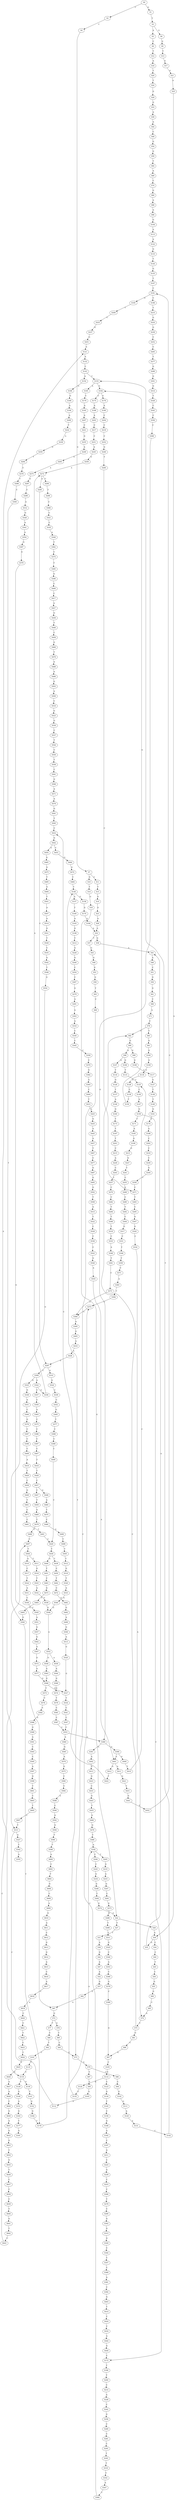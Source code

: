 strict digraph  {
	S0 -> S1 [ label = G ];
	S0 -> S2 [ label = C ];
	S1 -> S3 [ label = T ];
	S2 -> S4 [ label = C ];
	S3 -> S5 [ label = A ];
	S3 -> S6 [ label = G ];
	S4 -> S7 [ label = G ];
	S5 -> S8 [ label = C ];
	S6 -> S9 [ label = G ];
	S7 -> S10 [ label = G ];
	S7 -> S11 [ label = C ];
	S8 -> S12 [ label = T ];
	S9 -> S13 [ label = T ];
	S10 -> S14 [ label = T ];
	S11 -> S15 [ label = T ];
	S12 -> S16 [ label = A ];
	S13 -> S17 [ label = G ];
	S14 -> S18 [ label = G ];
	S15 -> S19 [ label = G ];
	S16 -> S20 [ label = T ];
	S17 -> S21 [ label = G ];
	S18 -> S22 [ label = G ];
	S19 -> S23 [ label = G ];
	S20 -> S24 [ label = T ];
	S21 -> S25 [ label = A ];
	S22 -> S26 [ label = A ];
	S22 -> S27 [ label = T ];
	S23 -> S28 [ label = A ];
	S24 -> S29 [ label = G ];
	S25 -> S30 [ label = A ];
	S26 -> S30 [ label = A ];
	S27 -> S31 [ label = T ];
	S28 -> S32 [ label = A ];
	S29 -> S33 [ label = G ];
	S30 -> S34 [ label = C ];
	S30 -> S35 [ label = G ];
	S31 -> S36 [ label = A ];
	S32 -> S37 [ label = T ];
	S32 -> S38 [ label = G ];
	S33 -> S39 [ label = A ];
	S34 -> S40 [ label = C ];
	S35 -> S41 [ label = A ];
	S36 -> S42 [ label = G ];
	S37 -> S43 [ label = G ];
	S38 -> S41 [ label = A ];
	S39 -> S44 [ label = A ];
	S40 -> S45 [ label = T ];
	S41 -> S46 [ label = A ];
	S42 -> S47 [ label = A ];
	S43 -> S48 [ label = G ];
	S44 -> S49 [ label = C ];
	S45 -> S50 [ label = C ];
	S46 -> S51 [ label = C ];
	S47 -> S52 [ label = A ];
	S48 -> S53 [ label = G ];
	S49 -> S54 [ label = G ];
	S50 -> S55 [ label = G ];
	S51 -> S56 [ label = G ];
	S52 -> S57 [ label = G ];
	S53 -> S58 [ label = G ];
	S54 -> S59 [ label = G ];
	S55 -> S60 [ label = G ];
	S56 -> S61 [ label = G ];
	S57 -> S62 [ label = G ];
	S58 -> S63 [ label = T ];
	S59 -> S64 [ label = T ];
	S60 -> S65 [ label = C ];
	S61 -> S66 [ label = C ];
	S62 -> S67 [ label = G ];
	S63 -> S68 [ label = C ];
	S64 -> S69 [ label = A ];
	S65 -> S70 [ label = A ];
	S66 -> S71 [ label = A ];
	S67 -> S72 [ label = G ];
	S68 -> S73 [ label = C ];
	S69 -> S74 [ label = C ];
	S70 -> S75 [ label = C ];
	S71 -> S76 [ label = C ];
	S72 -> S77 [ label = T ];
	S72 -> S78 [ label = G ];
	S73 -> S79 [ label = G ];
	S74 -> S80 [ label = G ];
	S75 -> S81 [ label = G ];
	S75 -> S82 [ label = C ];
	S76 -> S82 [ label = C ];
	S76 -> S83 [ label = T ];
	S77 -> S84 [ label = C ];
	S78 -> S85 [ label = T ];
	S79 -> S86 [ label = C ];
	S79 -> S87 [ label = T ];
	S80 -> S88 [ label = A ];
	S81 -> S89 [ label = C ];
	S82 -> S90 [ label = G ];
	S83 -> S91 [ label = G ];
	S84 -> S92 [ label = T ];
	S85 -> S93 [ label = C ];
	S86 -> S94 [ label = C ];
	S87 -> S95 [ label = C ];
	S88 -> S96 [ label = A ];
	S89 -> S97 [ label = G ];
	S90 -> S98 [ label = A ];
	S90 -> S99 [ label = G ];
	S91 -> S100 [ label = G ];
	S92 -> S101 [ label = C ];
	S93 -> S73 [ label = C ];
	S94 -> S102 [ label = G ];
	S95 -> S103 [ label = G ];
	S96 -> S104 [ label = G ];
	S97 -> S105 [ label = C ];
	S98 -> S106 [ label = G ];
	S98 -> S107 [ label = A ];
	S99 -> S108 [ label = G ];
	S100 -> S109 [ label = G ];
	S101 -> S110 [ label = T ];
	S102 -> S111 [ label = G ];
	S103 -> S112 [ label = G ];
	S104 -> S113 [ label = A ];
	S105 -> S114 [ label = G ];
	S106 -> S115 [ label = T ];
	S107 -> S116 [ label = T ];
	S108 -> S117 [ label = A ];
	S109 -> S118 [ label = A ];
	S110 -> S119 [ label = C ];
	S111 -> S120 [ label = A ];
	S112 -> S121 [ label = A ];
	S113 -> S122 [ label = A ];
	S114 -> S123 [ label = C ];
	S114 -> S124 [ label = G ];
	S115 -> S125 [ label = C ];
	S116 -> S126 [ label = G ];
	S117 -> S127 [ label = A ];
	S118 -> S128 [ label = A ];
	S119 -> S129 [ label = T ];
	S119 -> S130 [ label = G ];
	S120 -> S131 [ label = A ];
	S121 -> S132 [ label = A ];
	S122 -> S133 [ label = G ];
	S123 -> S134 [ label = G ];
	S124 -> S135 [ label = C ];
	S125 -> S136 [ label = C ];
	S126 -> S137 [ label = T ];
	S127 -> S138 [ label = T ];
	S128 -> S139 [ label = C ];
	S129 -> S140 [ label = G ];
	S130 -> S141 [ label = T ];
	S131 -> S142 [ label = C ];
	S132 -> S143 [ label = C ];
	S133 -> S144 [ label = T ];
	S134 -> S145 [ label = T ];
	S135 -> S146 [ label = T ];
	S136 -> S147 [ label = A ];
	S137 -> S148 [ label = A ];
	S138 -> S149 [ label = T ];
	S139 -> S150 [ label = T ];
	S140 -> S151 [ label = A ];
	S141 -> S152 [ label = G ];
	S142 -> S153 [ label = T ];
	S143 -> S154 [ label = A ];
	S143 -> S153 [ label = T ];
	S144 -> S155 [ label = G ];
	S145 -> S156 [ label = C ];
	S146 -> S157 [ label = A ];
	S146 -> S158 [ label = G ];
	S147 -> S159 [ label = G ];
	S148 -> S160 [ label = G ];
	S149 -> S161 [ label = G ];
	S150 -> S162 [ label = G ];
	S151 -> S163 [ label = G ];
	S152 -> S164 [ label = G ];
	S153 -> S162 [ label = G ];
	S153 -> S165 [ label = A ];
	S154 -> S166 [ label = G ];
	S155 -> S167 [ label = T ];
	S156 -> S168 [ label = G ];
	S157 -> S169 [ label = T ];
	S158 -> S170 [ label = G ];
	S159 -> S171 [ label = T ];
	S159 -> S172 [ label = C ];
	S160 -> S173 [ label = T ];
	S161 -> S174 [ label = A ];
	S162 -> S175 [ label = C ];
	S162 -> S176 [ label = G ];
	S163 -> S177 [ label = T ];
	S164 -> S178 [ label = T ];
	S165 -> S179 [ label = C ];
	S166 -> S180 [ label = G ];
	S167 -> S181 [ label = C ];
	S168 -> S182 [ label = A ];
	S169 -> S183 [ label = A ];
	S170 -> S184 [ label = A ];
	S171 -> S185 [ label = A ];
	S172 -> S186 [ label = T ];
	S173 -> S187 [ label = T ];
	S174 -> S188 [ label = A ];
	S175 -> S189 [ label = A ];
	S176 -> S190 [ label = A ];
	S177 -> S191 [ label = A ];
	S178 -> S192 [ label = A ];
	S179 -> S193 [ label = A ];
	S180 -> S194 [ label = A ];
	S181 -> S195 [ label = G ];
	S181 -> S196 [ label = C ];
	S182 -> S197 [ label = C ];
	S183 -> S198 [ label = G ];
	S184 -> S32 [ label = A ];
	S185 -> S199 [ label = G ];
	S186 -> S200 [ label = T ];
	S187 -> S201 [ label = T ];
	S188 -> S202 [ label = C ];
	S189 -> S203 [ label = A ];
	S190 -> S204 [ label = C ];
	S192 -> S205 [ label = T ];
	S192 -> S206 [ label = C ];
	S193 -> S207 [ label = A ];
	S194 -> S208 [ label = A ];
	S195 -> S209 [ label = T ];
	S196 -> S210 [ label = T ];
	S197 -> S211 [ label = G ];
	S198 -> S212 [ label = T ];
	S199 -> S213 [ label = G ];
	S200 -> S214 [ label = C ];
	S201 -> S215 [ label = C ];
	S202 -> S216 [ label = C ];
	S203 -> S217 [ label = C ];
	S204 -> S218 [ label = C ];
	S205 -> S219 [ label = G ];
	S206 -> S220 [ label = C ];
	S207 -> S221 [ label = C ];
	S208 -> S222 [ label = T ];
	S209 -> S223 [ label = C ];
	S210 -> S224 [ label = G ];
	S211 -> S225 [ label = C ];
	S212 -> S226 [ label = A ];
	S213 -> S227 [ label = G ];
	S214 -> S228 [ label = A ];
	S215 -> S229 [ label = A ];
	S216 -> S230 [ label = C ];
	S217 -> S231 [ label = C ];
	S218 -> S232 [ label = C ];
	S219 -> S233 [ label = A ];
	S220 -> S234 [ label = G ];
	S221 -> S235 [ label = G ];
	S222 -> S236 [ label = A ];
	S223 -> S237 [ label = G ];
	S224 -> S238 [ label = G ];
	S225 -> S239 [ label = G ];
	S226 -> S240 [ label = G ];
	S227 -> S241 [ label = T ];
	S228 -> S242 [ label = C ];
	S229 -> S243 [ label = C ];
	S230 -> S244 [ label = G ];
	S231 -> S245 [ label = A ];
	S232 -> S246 [ label = G ];
	S233 -> S247 [ label = G ];
	S234 -> S248 [ label = G ];
	S235 -> S249 [ label = A ];
	S236 -> S250 [ label = G ];
	S237 -> S251 [ label = G ];
	S238 -> S252 [ label = C ];
	S239 -> S253 [ label = C ];
	S240 -> S254 [ label = C ];
	S241 -> S255 [ label = C ];
	S242 -> S256 [ label = G ];
	S243 -> S257 [ label = T ];
	S244 -> S258 [ label = T ];
	S245 -> S259 [ label = G ];
	S246 -> S260 [ label = T ];
	S247 -> S261 [ label = C ];
	S248 -> S262 [ label = T ];
	S249 -> S263 [ label = A ];
	S250 -> S264 [ label = T ];
	S251 -> S121 [ label = A ];
	S252 -> S265 [ label = C ];
	S253 -> S266 [ label = C ];
	S254 -> S267 [ label = C ];
	S255 -> S268 [ label = A ];
	S256 -> S269 [ label = C ];
	S257 -> S270 [ label = C ];
	S258 -> S271 [ label = C ];
	S259 -> S272 [ label = A ];
	S260 -> S271 [ label = C ];
	S261 -> S273 [ label = G ];
	S262 -> S274 [ label = G ];
	S263 -> S275 [ label = A ];
	S264 -> S276 [ label = C ];
	S265 -> S277 [ label = T ];
	S266 -> S278 [ label = T ];
	S267 -> S279 [ label = G ];
	S268 -> S280 [ label = C ];
	S269 -> S281 [ label = C ];
	S270 -> S282 [ label = C ];
	S271 -> S283 [ label = T ];
	S272 -> S284 [ label = C ];
	S272 -> S285 [ label = A ];
	S273 -> S286 [ label = G ];
	S274 -> S22 [ label = G ];
	S275 -> S287 [ label = A ];
	S276 -> S288 [ label = T ];
	S277 -> S289 [ label = G ];
	S278 -> S290 [ label = C ];
	S279 -> S291 [ label = A ];
	S280 -> S292 [ label = T ];
	S281 -> S293 [ label = C ];
	S282 -> S294 [ label = T ];
	S283 -> S295 [ label = C ];
	S284 -> S296 [ label = T ];
	S285 -> S297 [ label = C ];
	S286 -> S298 [ label = T ];
	S287 -> S299 [ label = C ];
	S288 -> S300 [ label = C ];
	S289 -> S301 [ label = G ];
	S290 -> S302 [ label = G ];
	S291 -> S303 [ label = A ];
	S292 -> S304 [ label = C ];
	S293 -> S305 [ label = T ];
	S294 -> S306 [ label = T ];
	S295 -> S307 [ label = G ];
	S296 -> S308 [ label = C ];
	S297 -> S309 [ label = C ];
	S297 -> S310 [ label = A ];
	S298 -> S311 [ label = C ];
	S299 -> S312 [ label = A ];
	S300 -> S313 [ label = T ];
	S301 -> S314 [ label = G ];
	S302 -> S315 [ label = G ];
	S303 -> S316 [ label = A ];
	S304 -> S317 [ label = G ];
	S305 -> S318 [ label = T ];
	S306 -> S319 [ label = T ];
	S307 -> S320 [ label = G ];
	S308 -> S321 [ label = C ];
	S309 -> S322 [ label = A ];
	S309 -> S323 [ label = G ];
	S310 -> S324 [ label = G ];
	S311 -> S325 [ label = G ];
	S312 -> S326 [ label = G ];
	S313 -> S119 [ label = C ];
	S313 -> S327 [ label = G ];
	S314 -> S328 [ label = T ];
	S315 -> S329 [ label = G ];
	S316 -> S330 [ label = C ];
	S317 -> S331 [ label = C ];
	S318 -> S332 [ label = C ];
	S319 -> S333 [ label = C ];
	S320 -> S334 [ label = C ];
	S321 -> S335 [ label = C ];
	S322 -> S336 [ label = G ];
	S322 -> S337 [ label = C ];
	S323 -> S338 [ label = G ];
	S324 -> S339 [ label = C ];
	S325 -> S340 [ label = C ];
	S326 -> S341 [ label = A ];
	S327 -> S342 [ label = T ];
	S328 -> S343 [ label = C ];
	S329 -> S344 [ label = C ];
	S330 -> S345 [ label = C ];
	S331 -> S346 [ label = T ];
	S332 -> S347 [ label = A ];
	S333 -> S348 [ label = A ];
	S334 -> S70 [ label = A ];
	S335 -> S349 [ label = A ];
	S336 -> S272 [ label = A ];
	S337 -> S350 [ label = C ];
	S338 -> S351 [ label = A ];
	S339 -> S352 [ label = C ];
	S340 -> S353 [ label = A ];
	S341 -> S354 [ label = A ];
	S342 -> S355 [ label = A ];
	S343 -> S356 [ label = C ];
	S344 -> S357 [ label = T ];
	S345 -> S358 [ label = C ];
	S346 -> S359 [ label = T ];
	S347 -> S360 [ label = T ];
	S348 -> S361 [ label = T ];
	S349 -> S362 [ label = T ];
	S350 -> S363 [ label = A ];
	S351 -> S364 [ label = C ];
	S352 -> S365 [ label = G ];
	S353 -> S366 [ label = C ];
	S354 -> S367 [ label = G ];
	S356 -> S368 [ label = C ];
	S357 -> S369 [ label = C ];
	S358 -> S370 [ label = C ];
	S359 -> S371 [ label = C ];
	S360 -> S372 [ label = C ];
	S361 -> S373 [ label = C ];
	S362 -> S374 [ label = C ];
	S363 -> S375 [ label = C ];
	S364 -> S376 [ label = G ];
	S365 -> S377 [ label = T ];
	S366 -> S378 [ label = G ];
	S367 -> S379 [ label = G ];
	S368 -> S380 [ label = G ];
	S369 -> S381 [ label = A ];
	S370 -> S382 [ label = G ];
	S371 -> S383 [ label = A ];
	S372 -> S384 [ label = C ];
	S373 -> S384 [ label = C ];
	S374 -> S385 [ label = T ];
	S375 -> S386 [ label = C ];
	S376 -> S387 [ label = C ];
	S377 -> S388 [ label = C ];
	S378 -> S389 [ label = C ];
	S379 -> S67 [ label = G ];
	S380 -> S390 [ label = A ];
	S380 -> S391 [ label = G ];
	S381 -> S392 [ label = C ];
	S382 -> S393 [ label = A ];
	S383 -> S394 [ label = T ];
	S384 -> S395 [ label = A ];
	S385 -> S396 [ label = G ];
	S386 -> S397 [ label = C ];
	S387 -> S398 [ label = C ];
	S388 -> S399 [ label = C ];
	S389 -> S97 [ label = G ];
	S390 -> S400 [ label = G ];
	S390 -> S401 [ label = A ];
	S391 -> S402 [ label = A ];
	S392 -> S403 [ label = G ];
	S393 -> S404 [ label = C ];
	S394 -> S372 [ label = C ];
	S395 -> S405 [ label = G ];
	S396 -> S406 [ label = C ];
	S397 -> S407 [ label = C ];
	S398 -> S408 [ label = C ];
	S399 -> S409 [ label = T ];
	S400 -> S410 [ label = T ];
	S401 -> S411 [ label = A ];
	S401 -> S412 [ label = G ];
	S402 -> S413 [ label = G ];
	S403 -> S414 [ label = T ];
	S404 -> S415 [ label = T ];
	S405 -> S416 [ label = A ];
	S406 -> S417 [ label = C ];
	S407 -> S418 [ label = T ];
	S408 -> S419 [ label = A ];
	S409 -> S420 [ label = C ];
	S410 -> S125 [ label = C ];
	S411 -> S421 [ label = G ];
	S412 -> S422 [ label = T ];
	S413 -> S423 [ label = G ];
	S414 -> S424 [ label = C ];
	S415 -> S425 [ label = A ];
	S416 -> S426 [ label = A ];
	S417 -> S427 [ label = A ];
	S418 -> S428 [ label = T ];
	S419 -> S429 [ label = T ];
	S420 -> S430 [ label = T ];
	S421 -> S431 [ label = T ];
	S422 -> S432 [ label = C ];
	S423 -> S433 [ label = C ];
	S424 -> S434 [ label = C ];
	S425 -> S435 [ label = G ];
	S426 -> S297 [ label = C ];
	S427 -> S436 [ label = G ];
	S428 -> S437 [ label = C ];
	S429 -> S438 [ label = C ];
	S430 -> S439 [ label = T ];
	S430 -> S440 [ label = G ];
	S431 -> S441 [ label = G ];
	S432 -> S442 [ label = G ];
	S433 -> S443 [ label = G ];
	S434 -> S444 [ label = A ];
	S435 -> S445 [ label = A ];
	S436 -> S446 [ label = T ];
	S437 -> S447 [ label = C ];
	S437 -> S448 [ label = G ];
	S438 -> S449 [ label = G ];
	S439 -> S450 [ label = C ];
	S440 -> S451 [ label = T ];
	S441 -> S452 [ label = T ];
	S442 -> S453 [ label = C ];
	S442 -> S454 [ label = A ];
	S443 -> S455 [ label = T ];
	S444 -> S456 [ label = G ];
	S445 -> S457 [ label = A ];
	S446 -> S458 [ label = C ];
	S447 -> S459 [ label = T ];
	S448 -> S460 [ label = A ];
	S449 -> S461 [ label = T ];
	S450 -> S462 [ label = T ];
	S451 -> S463 [ label = C ];
	S452 -> S181 [ label = C ];
	S453 -> S464 [ label = G ];
	S454 -> S465 [ label = G ];
	S455 -> S466 [ label = G ];
	S456 -> S172 [ label = C ];
	S457 -> S467 [ label = T ];
	S458 -> S468 [ label = G ];
	S459 -> S469 [ label = G ];
	S460 -> S470 [ label = T ];
	S461 -> S471 [ label = C ];
	S462 -> S472 [ label = C ];
	S463 -> S473 [ label = G ];
	S464 -> S474 [ label = G ];
	S465 -> S475 [ label = G ];
	S466 -> S476 [ label = G ];
	S467 -> S477 [ label = C ];
	S468 -> S478 [ label = T ];
	S469 -> S479 [ label = T ];
	S470 -> S480 [ label = C ];
	S471 -> S481 [ label = C ];
	S472 -> S482 [ label = G ];
	S473 -> S483 [ label = T ];
	S474 -> S484 [ label = C ];
	S475 -> S485 [ label = T ];
	S476 -> S486 [ label = T ];
	S477 -> S487 [ label = G ];
	S478 -> S488 [ label = A ];
	S479 -> S489 [ label = C ];
	S480 -> S490 [ label = G ];
	S481 -> S491 [ label = T ];
	S482 -> S492 [ label = G ];
	S483 -> S493 [ label = G ];
	S484 -> S146 [ label = T ];
	S485 -> S494 [ label = A ];
	S486 -> S192 [ label = A ];
	S487 -> S495 [ label = G ];
	S488 -> S496 [ label = A ];
	S489 -> S497 [ label = C ];
	S490 -> S498 [ label = T ];
	S491 -> S420 [ label = C ];
	S492 -> S499 [ label = A ];
	S493 -> S500 [ label = G ];
	S494 -> S501 [ label = T ];
	S495 -> S502 [ label = G ];
	S496 -> S503 [ label = G ];
	S497 -> S504 [ label = T ];
	S498 -> S505 [ label = T ];
	S499 -> S506 [ label = G ];
	S500 -> S178 [ label = T ];
	S501 -> S507 [ label = A ];
	S502 -> S508 [ label = T ];
	S503 -> S509 [ label = A ];
	S504 -> S510 [ label = A ];
	S504 -> S511 [ label = T ];
	S505 -> S512 [ label = T ];
	S506 -> S513 [ label = A ];
	S507 -> S514 [ label = A ];
	S508 -> S515 [ label = A ];
	S509 -> S516 [ label = C ];
	S510 -> S517 [ label = C ];
	S511 -> S518 [ label = G ];
	S512 -> S519 [ label = G ];
	S513 -> S520 [ label = G ];
	S514 -> S521 [ label = G ];
	S515 -> S522 [ label = T ];
	S516 -> S523 [ label = G ];
	S517 -> S524 [ label = T ];
	S518 -> S525 [ label = T ];
	S519 -> S526 [ label = T ];
	S520 -> S527 [ label = G ];
	S521 -> S528 [ label = T ];
	S522 -> S529 [ label = C ];
	S523 -> S530 [ label = G ];
	S524 -> S531 [ label = A ];
	S525 -> S532 [ label = A ];
	S526 -> S533 [ label = A ];
	S527 -> S534 [ label = T ];
	S528 -> S535 [ label = C ];
	S529 -> S536 [ label = C ];
	S530 -> S537 [ label = C ];
	S531 -> S538 [ label = C ];
	S532 -> S539 [ label = G ];
	S533 -> S540 [ label = G ];
	S534 -> S541 [ label = C ];
	S535 -> S542 [ label = G ];
	S536 -> S543 [ label = C ];
	S537 -> S544 [ label = T ];
	S538 -> S545 [ label = C ];
	S539 -> S546 [ label = G ];
	S540 -> S546 [ label = G ];
	S541 -> S547 [ label = C ];
	S542 -> S548 [ label = T ];
	S543 -> S549 [ label = G ];
	S544 -> S550 [ label = C ];
	S545 -> S551 [ label = A ];
	S546 -> S552 [ label = A ];
	S547 -> S553 [ label = C ];
	S548 -> S554 [ label = G ];
	S549 -> S555 [ label = A ];
	S550 -> S556 [ label = T ];
	S551 -> S557 [ label = G ];
	S552 -> S558 [ label = G ];
	S552 -> S559 [ label = A ];
	S553 -> S560 [ label = A ];
	S553 -> S380 [ label = G ];
	S554 -> S500 [ label = G ];
	S555 -> S401 [ label = A ];
	S556 -> S561 [ label = C ];
	S557 -> S562 [ label = G ];
	S558 -> S563 [ label = A ];
	S559 -> S564 [ label = A ];
	S560 -> S565 [ label = G ];
	S561 -> S566 [ label = G ];
	S562 -> S567 [ label = A ];
	S563 -> S568 [ label = G ];
	S564 -> S569 [ label = G ];
	S565 -> S570 [ label = A ];
	S566 -> S571 [ label = A ];
	S567 -> S572 [ label = G ];
	S568 -> S573 [ label = T ];
	S568 -> S527 [ label = G ];
	S569 -> S574 [ label = G ];
	S570 -> S575 [ label = G ];
	S571 -> S576 [ label = A ];
	S572 -> S577 [ label = A ];
	S573 -> S578 [ label = C ];
	S574 -> S579 [ label = T ];
	S575 -> S580 [ label = C ];
	S576 -> S581 [ label = G ];
	S577 -> S568 [ label = G ];
	S578 -> S582 [ label = A ];
	S579 -> S583 [ label = C ];
	S580 -> S584 [ label = C ];
	S581 -> S585 [ label = T ];
	S582 -> S586 [ label = G ];
	S583 -> S587 [ label = C ];
	S584 -> S588 [ label = A ];
	S585 -> S432 [ label = C ];
	S586 -> S589 [ label = G ];
	S587 -> S553 [ label = C ];
	S588 -> S590 [ label = C ];
	S589 -> S591 [ label = A ];
	S590 -> S592 [ label = G ];
	S591 -> S593 [ label = C ];
	S592 -> S594 [ label = G ];
	S593 -> S595 [ label = C ];
	S594 -> S596 [ label = T ];
	S595 -> S597 [ label = A ];
	S596 -> S598 [ label = T ];
	S597 -> S599 [ label = G ];
	S598 -> S600 [ label = A ];
	S599 -> S601 [ label = T ];
	S600 -> S602 [ label = C ];
	S601 -> S603 [ label = C ];
	S602 -> S604 [ label = T ];
	S603 -> S605 [ label = T ];
	S604 -> S606 [ label = G ];
	S605 -> S607 [ label = C ];
	S606 -> S608 [ label = C ];
	S607 -> S313 [ label = T ];
	S608 -> S609 [ label = A ];
	S609 -> S610 [ label = G ];
	S610 -> S611 [ label = A ];
	S611 -> S612 [ label = C ];
	S612 -> S613 [ label = G ];
	S613 -> S614 [ label = G ];
	S614 -> S615 [ label = A ];
	S615 -> S616 [ label = C ];
	S616 -> S617 [ label = A ];
	S617 -> S618 [ label = C ];
	S618 -> S619 [ label = A ];
	S619 -> S620 [ label = C ];
	S620 -> S621 [ label = C ];
	S621 -> S622 [ label = T ];
	S622 -> S623 [ label = C ];
	S623 -> S624 [ label = T ];
	S624 -> S625 [ label = A ];
	S625 -> S626 [ label = G ];
	S626 -> S627 [ label = A ];
	S627 -> S628 [ label = A ];
	S628 -> S629 [ label = C ];
	S629 -> S630 [ label = G ];
	S630 -> S631 [ label = A ];
	S631 -> S632 [ label = G ];
	S632 -> S633 [ label = G ];
	S633 -> S634 [ label = T ];
	S634 -> S635 [ label = G ];
	S635 -> S636 [ label = T ];
	S636 -> S637 [ label = C ];
	S637 -> S638 [ label = C ];
	S638 -> S639 [ label = C ];
	S639 -> S640 [ label = T ];
	S640 -> S641 [ label = G ];
	S641 -> S642 [ label = T ];
	S642 -> S643 [ label = C ];
	S643 -> S497 [ label = C ];
}

